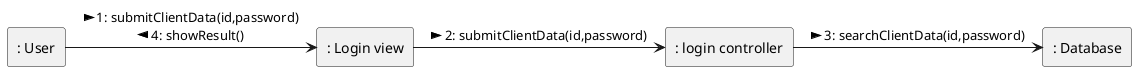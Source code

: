 @startuml uc1_login_c

rectangle ": User" as user 
rectangle ": Login view" as view
rectangle ": login controller" as controller
rectangle ": Database" as database

user --r-> view : > 1: submitClientData(id,password) \n 4: showResult() <
view --r-> controller : > 2: submitClientData(id,password)
controller --r-> database : > 3: searchClientData(id,password)

@enduml